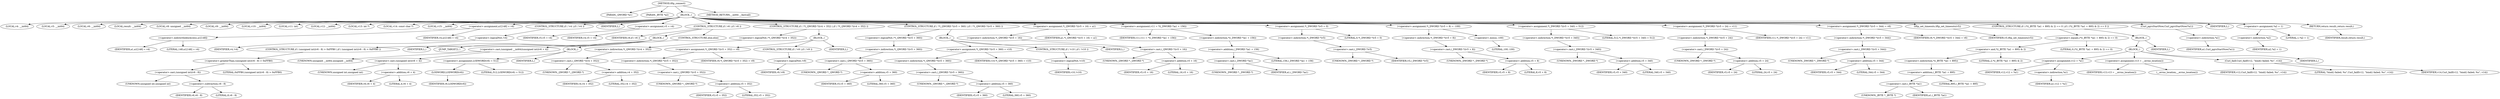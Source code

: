 digraph tftp_connect {  
"1000113" [label = "(METHOD,tftp_connect)" ]
"1000114" [label = "(PARAM,_QWORD *a1)" ]
"1000115" [label = "(PARAM,_BYTE *a2)" ]
"1000116" [label = "(BLOCK,,)" ]
"1000117" [label = "(LOCAL,v4: __int64)" ]
"1000118" [label = "(LOCAL,v5: __int64)" ]
"1000119" [label = "(LOCAL,v6: __int64)" ]
"1000120" [label = "(LOCAL,result: __int64)" ]
"1000121" [label = "(LOCAL,v8: unsigned __int64)" ]
"1000122" [label = "(LOCAL,v9: __int64)" ]
"1000123" [label = "(LOCAL,v10: __int64)" ]
"1000124" [label = "(LOCAL,v11: int)" ]
"1000125" [label = "(LOCAL,v12: __int64)" ]
"1000126" [label = "(LOCAL,v13: int *)" ]
"1000127" [label = "(LOCAL,v14: const char *)" ]
"1000128" [label = "(LOCAL,v15: __int64)" ]
"1000129" [label = "(<operator>.assignment,a1[148] = v4)" ]
"1000130" [label = "(<operator>.indirectIndexAccess,a1[148])" ]
"1000131" [label = "(IDENTIFIER,a1,a1[148] = v4)" ]
"1000132" [label = "(LITERAL,148,a1[148] = v4)" ]
"1000133" [label = "(IDENTIFIER,v4,a1[148] = v4)" ]
"1000134" [label = "(CONTROL_STRUCTURE,if ( !v4 ),if ( !v4 ))" ]
"1000135" [label = "(<operator>.logicalNot,!v4)" ]
"1000136" [label = "(IDENTIFIER,v4,!v4)" ]
"1000137" [label = "(IDENTIFIER,L,)" ]
"1000138" [label = "(<operator>.assignment,v5 = v4)" ]
"1000139" [label = "(IDENTIFIER,v5,v5 = v4)" ]
"1000140" [label = "(IDENTIFIER,v4,v5 = v4)" ]
"1000141" [label = "(CONTROL_STRUCTURE,if ( v6 ),if ( v6 ))" ]
"1000142" [label = "(IDENTIFIER,v6,if ( v6 ))" ]
"1000143" [label = "(BLOCK,,)" ]
"1000144" [label = "(CONTROL_STRUCTURE,if ( (unsigned int)(v6 - 8) > 0xFFB0 ),if ( (unsigned int)(v6 - 8) > 0xFFB0 ))" ]
"1000145" [label = "(<operator>.greaterThan,(unsigned int)(v6 - 8) > 0xFFB0)" ]
"1000146" [label = "(<operator>.cast,(unsigned int)(v6 - 8))" ]
"1000147" [label = "(UNKNOWN,unsigned int,unsigned int)" ]
"1000148" [label = "(<operator>.subtraction,v6 - 8)" ]
"1000149" [label = "(IDENTIFIER,v6,v6 - 8)" ]
"1000150" [label = "(LITERAL,8,v6 - 8)" ]
"1000151" [label = "(LITERAL,0xFFB0,(unsigned int)(v6 - 8) > 0xFFB0)" ]
"1000152" [label = "(IDENTIFIER,L,)" ]
"1000153" [label = "(JUMP_TARGET,L )" ]
"1000154" [label = "(<operator>.cast,(unsigned __int64)(unsigned int)(v6 + 4))" ]
"1000155" [label = "(UNKNOWN,unsigned __int64,unsigned __int64)" ]
"1000156" [label = "(<operator>.cast,(unsigned int)(v6 + 4))" ]
"1000157" [label = "(UNKNOWN,unsigned int,unsigned int)" ]
"1000158" [label = "(<operator>.addition,v6 + 4)" ]
"1000159" [label = "(IDENTIFIER,v6,v6 + 4)" ]
"1000160" [label = "(LITERAL,4,v6 + 4)" ]
"1000161" [label = "(CONTROL_STRUCTURE,else,else)" ]
"1000162" [label = "(BLOCK,,)" ]
"1000163" [label = "(<operator>.assignment,LODWORD(v6) = 512)" ]
"1000164" [label = "(LODWORD,LODWORD(v6))" ]
"1000165" [label = "(IDENTIFIER,v6,LODWORD(v6))" ]
"1000166" [label = "(LITERAL,512,LODWORD(v6) = 512)" ]
"1000167" [label = "(IDENTIFIER,L,)" ]
"1000168" [label = "(CONTROL_STRUCTURE,if ( !*(_QWORD *)(v4 + 352) ),if ( !*(_QWORD *)(v4 + 352) ))" ]
"1000169" [label = "(<operator>.logicalNot,!*(_QWORD *)(v4 + 352))" ]
"1000170" [label = "(<operator>.indirection,*(_QWORD *)(v4 + 352))" ]
"1000171" [label = "(<operator>.cast,(_QWORD *)(v4 + 352))" ]
"1000172" [label = "(UNKNOWN,_QWORD *,_QWORD *)" ]
"1000173" [label = "(<operator>.addition,v4 + 352)" ]
"1000174" [label = "(IDENTIFIER,v4,v4 + 352)" ]
"1000175" [label = "(LITERAL,352,v4 + 352)" ]
"1000176" [label = "(BLOCK,,)" ]
"1000177" [label = "(<operator>.assignment,*(_QWORD *)(v5 + 352) = v9)" ]
"1000178" [label = "(<operator>.indirection,*(_QWORD *)(v5 + 352))" ]
"1000179" [label = "(<operator>.cast,(_QWORD *)(v5 + 352))" ]
"1000180" [label = "(UNKNOWN,_QWORD *,_QWORD *)" ]
"1000181" [label = "(<operator>.addition,v5 + 352)" ]
"1000182" [label = "(IDENTIFIER,v5,v5 + 352)" ]
"1000183" [label = "(LITERAL,352,v5 + 352)" ]
"1000184" [label = "(IDENTIFIER,v9,*(_QWORD *)(v5 + 352) = v9)" ]
"1000185" [label = "(CONTROL_STRUCTURE,if ( !v9 ),if ( !v9 ))" ]
"1000186" [label = "(<operator>.logicalNot,!v9)" ]
"1000187" [label = "(IDENTIFIER,v9,!v9)" ]
"1000188" [label = "(IDENTIFIER,L,)" ]
"1000189" [label = "(CONTROL_STRUCTURE,if ( !*(_QWORD *)(v5 + 360) ),if ( !*(_QWORD *)(v5 + 360) ))" ]
"1000190" [label = "(<operator>.logicalNot,!*(_QWORD *)(v5 + 360))" ]
"1000191" [label = "(<operator>.indirection,*(_QWORD *)(v5 + 360))" ]
"1000192" [label = "(<operator>.cast,(_QWORD *)(v5 + 360))" ]
"1000193" [label = "(UNKNOWN,_QWORD *,_QWORD *)" ]
"1000194" [label = "(<operator>.addition,v5 + 360)" ]
"1000195" [label = "(IDENTIFIER,v5,v5 + 360)" ]
"1000196" [label = "(LITERAL,360,v5 + 360)" ]
"1000197" [label = "(BLOCK,,)" ]
"1000198" [label = "(<operator>.assignment,*(_QWORD *)(v5 + 360) = v10)" ]
"1000199" [label = "(<operator>.indirection,*(_QWORD *)(v5 + 360))" ]
"1000200" [label = "(<operator>.cast,(_QWORD *)(v5 + 360))" ]
"1000201" [label = "(UNKNOWN,_QWORD *,_QWORD *)" ]
"1000202" [label = "(<operator>.addition,v5 + 360)" ]
"1000203" [label = "(IDENTIFIER,v5,v5 + 360)" ]
"1000204" [label = "(LITERAL,360,v5 + 360)" ]
"1000205" [label = "(IDENTIFIER,v10,*(_QWORD *)(v5 + 360) = v10)" ]
"1000206" [label = "(CONTROL_STRUCTURE,if ( !v10 ),if ( !v10 ))" ]
"1000207" [label = "(<operator>.logicalNot,!v10)" ]
"1000208" [label = "(IDENTIFIER,v10,!v10)" ]
"1000209" [label = "(IDENTIFIER,L,)" ]
"1000210" [label = "(<operator>.assignment,*(_QWORD *)(v5 + 16) = a1)" ]
"1000211" [label = "(<operator>.indirection,*(_QWORD *)(v5 + 16))" ]
"1000212" [label = "(<operator>.cast,(_QWORD *)(v5 + 16))" ]
"1000213" [label = "(UNKNOWN,_QWORD *,_QWORD *)" ]
"1000214" [label = "(<operator>.addition,v5 + 16)" ]
"1000215" [label = "(IDENTIFIER,v5,v5 + 16)" ]
"1000216" [label = "(LITERAL,16,v5 + 16)" ]
"1000217" [label = "(IDENTIFIER,a1,*(_QWORD *)(v5 + 16) = a1)" ]
"1000218" [label = "(<operator>.assignment,v11 = *((_DWORD *)a1 + 156))" ]
"1000219" [label = "(IDENTIFIER,v11,v11 = *((_DWORD *)a1 + 156))" ]
"1000220" [label = "(<operator>.indirection,*((_DWORD *)a1 + 156))" ]
"1000221" [label = "(<operator>.addition,(_DWORD *)a1 + 156)" ]
"1000222" [label = "(<operator>.cast,(_DWORD *)a1)" ]
"1000223" [label = "(UNKNOWN,_DWORD *,_DWORD *)" ]
"1000224" [label = "(IDENTIFIER,a1,(_DWORD *)a1)" ]
"1000225" [label = "(LITERAL,156,(_DWORD *)a1 + 156)" ]
"1000226" [label = "(<operator>.assignment,*(_DWORD *)v5 = 0)" ]
"1000227" [label = "(<operator>.indirection,*(_DWORD *)v5)" ]
"1000228" [label = "(<operator>.cast,(_DWORD *)v5)" ]
"1000229" [label = "(UNKNOWN,_DWORD *,_DWORD *)" ]
"1000230" [label = "(IDENTIFIER,v5,(_DWORD *)v5)" ]
"1000231" [label = "(LITERAL,0,*(_DWORD *)v5 = 0)" ]
"1000232" [label = "(<operator>.assignment,*(_DWORD *)(v5 + 8) = -100)" ]
"1000233" [label = "(<operator>.indirection,*(_DWORD *)(v5 + 8))" ]
"1000234" [label = "(<operator>.cast,(_DWORD *)(v5 + 8))" ]
"1000235" [label = "(UNKNOWN,_DWORD *,_DWORD *)" ]
"1000236" [label = "(<operator>.addition,v5 + 8)" ]
"1000237" [label = "(IDENTIFIER,v5,v5 + 8)" ]
"1000238" [label = "(LITERAL,8,v5 + 8)" ]
"1000239" [label = "(<operator>.minus,-100)" ]
"1000240" [label = "(LITERAL,100,-100)" ]
"1000241" [label = "(<operator>.assignment,*(_DWORD *)(v5 + 340) = 512)" ]
"1000242" [label = "(<operator>.indirection,*(_DWORD *)(v5 + 340))" ]
"1000243" [label = "(<operator>.cast,(_DWORD *)(v5 + 340))" ]
"1000244" [label = "(UNKNOWN,_DWORD *,_DWORD *)" ]
"1000245" [label = "(<operator>.addition,v5 + 340)" ]
"1000246" [label = "(IDENTIFIER,v5,v5 + 340)" ]
"1000247" [label = "(LITERAL,340,v5 + 340)" ]
"1000248" [label = "(LITERAL,512,*(_DWORD *)(v5 + 340) = 512)" ]
"1000249" [label = "(<operator>.assignment,*(_DWORD *)(v5 + 24) = v11)" ]
"1000250" [label = "(<operator>.indirection,*(_DWORD *)(v5 + 24))" ]
"1000251" [label = "(<operator>.cast,(_DWORD *)(v5 + 24))" ]
"1000252" [label = "(UNKNOWN,_DWORD *,_DWORD *)" ]
"1000253" [label = "(<operator>.addition,v5 + 24)" ]
"1000254" [label = "(IDENTIFIER,v5,v5 + 24)" ]
"1000255" [label = "(LITERAL,24,v5 + 24)" ]
"1000256" [label = "(IDENTIFIER,v11,*(_DWORD *)(v5 + 24) = v11)" ]
"1000257" [label = "(<operator>.assignment,*(_DWORD *)(v5 + 344) = v6)" ]
"1000258" [label = "(<operator>.indirection,*(_DWORD *)(v5 + 344))" ]
"1000259" [label = "(<operator>.cast,(_DWORD *)(v5 + 344))" ]
"1000260" [label = "(UNKNOWN,_DWORD *,_DWORD *)" ]
"1000261" [label = "(<operator>.addition,v5 + 344)" ]
"1000262" [label = "(IDENTIFIER,v5,v5 + 344)" ]
"1000263" [label = "(LITERAL,344,v5 + 344)" ]
"1000264" [label = "(IDENTIFIER,v6,*(_DWORD *)(v5 + 344) = v6)" ]
"1000265" [label = "(tftp_set_timeouts,tftp_set_timeouts(v5))" ]
"1000266" [label = "(IDENTIFIER,v5,tftp_set_timeouts(v5))" ]
"1000267" [label = "(CONTROL_STRUCTURE,if ( (*((_BYTE *)a1 + 895) & 2) == 0 ),if ( (*((_BYTE *)a1 + 895) & 2) == 0 ))" ]
"1000268" [label = "(<operator>.equals,(*((_BYTE *)a1 + 895) & 2) == 0)" ]
"1000269" [label = "(<operator>.and,*((_BYTE *)a1 + 895) & 2)" ]
"1000270" [label = "(<operator>.indirection,*((_BYTE *)a1 + 895))" ]
"1000271" [label = "(<operator>.addition,(_BYTE *)a1 + 895)" ]
"1000272" [label = "(<operator>.cast,(_BYTE *)a1)" ]
"1000273" [label = "(UNKNOWN,_BYTE *,_BYTE *)" ]
"1000274" [label = "(IDENTIFIER,a1,(_BYTE *)a1)" ]
"1000275" [label = "(LITERAL,895,(_BYTE *)a1 + 895)" ]
"1000276" [label = "(LITERAL,2,*((_BYTE *)a1 + 895) & 2)" ]
"1000277" [label = "(LITERAL,0,(*((_BYTE *)a1 + 895) & 2) == 0)" ]
"1000278" [label = "(BLOCK,,)" ]
"1000279" [label = "(BLOCK,,)" ]
"1000280" [label = "(<operator>.assignment,v12 = *a1)" ]
"1000281" [label = "(IDENTIFIER,v12,v12 = *a1)" ]
"1000282" [label = "(<operator>.indirection,*a1)" ]
"1000283" [label = "(IDENTIFIER,a1,v12 = *a1)" ]
"1000284" [label = "(<operator>.assignment,v13 = __errno_location())" ]
"1000285" [label = "(IDENTIFIER,v13,v13 = __errno_location())" ]
"1000286" [label = "(__errno_location,__errno_location())" ]
"1000287" [label = "(Curl_failf,Curl_failf(v12, \"bind() failed; %s\", v14))" ]
"1000288" [label = "(IDENTIFIER,v12,Curl_failf(v12, \"bind() failed; %s\", v14))" ]
"1000289" [label = "(LITERAL,\"bind() failed; %s\",Curl_failf(v12, \"bind() failed; %s\", v14))" ]
"1000290" [label = "(IDENTIFIER,v14,Curl_failf(v12, \"bind() failed; %s\", v14))" ]
"1000291" [label = "(IDENTIFIER,L,)" ]
"1000292" [label = "(IDENTIFIER,L,)" ]
"1000293" [label = "(Curl_pgrsStartNow,Curl_pgrsStartNow(*a1))" ]
"1000294" [label = "(<operator>.indirection,*a1)" ]
"1000295" [label = "(IDENTIFIER,a1,Curl_pgrsStartNow(*a1))" ]
"1000296" [label = "(IDENTIFIER,L,)" ]
"1000297" [label = "(<operator>.assignment,*a2 = 1)" ]
"1000298" [label = "(<operator>.indirection,*a2)" ]
"1000299" [label = "(IDENTIFIER,a2,*a2 = 1)" ]
"1000300" [label = "(LITERAL,1,*a2 = 1)" ]
"1000301" [label = "(RETURN,return result;,return result;)" ]
"1000302" [label = "(IDENTIFIER,result,return result;)" ]
"1000303" [label = "(METHOD_RETURN,__int64 __fastcall)" ]
  "1000113" -> "1000114" 
  "1000113" -> "1000115" 
  "1000113" -> "1000116" 
  "1000113" -> "1000303" 
  "1000116" -> "1000117" 
  "1000116" -> "1000118" 
  "1000116" -> "1000119" 
  "1000116" -> "1000120" 
  "1000116" -> "1000121" 
  "1000116" -> "1000122" 
  "1000116" -> "1000123" 
  "1000116" -> "1000124" 
  "1000116" -> "1000125" 
  "1000116" -> "1000126" 
  "1000116" -> "1000127" 
  "1000116" -> "1000128" 
  "1000116" -> "1000129" 
  "1000116" -> "1000134" 
  "1000116" -> "1000137" 
  "1000116" -> "1000138" 
  "1000116" -> "1000141" 
  "1000116" -> "1000168" 
  "1000116" -> "1000189" 
  "1000116" -> "1000210" 
  "1000116" -> "1000218" 
  "1000116" -> "1000226" 
  "1000116" -> "1000232" 
  "1000116" -> "1000241" 
  "1000116" -> "1000249" 
  "1000116" -> "1000257" 
  "1000116" -> "1000265" 
  "1000116" -> "1000267" 
  "1000116" -> "1000293" 
  "1000116" -> "1000296" 
  "1000116" -> "1000297" 
  "1000116" -> "1000301" 
  "1000129" -> "1000130" 
  "1000129" -> "1000133" 
  "1000130" -> "1000131" 
  "1000130" -> "1000132" 
  "1000134" -> "1000135" 
  "1000135" -> "1000136" 
  "1000138" -> "1000139" 
  "1000138" -> "1000140" 
  "1000141" -> "1000142" 
  "1000141" -> "1000143" 
  "1000141" -> "1000161" 
  "1000143" -> "1000144" 
  "1000143" -> "1000152" 
  "1000143" -> "1000153" 
  "1000143" -> "1000154" 
  "1000144" -> "1000145" 
  "1000145" -> "1000146" 
  "1000145" -> "1000151" 
  "1000146" -> "1000147" 
  "1000146" -> "1000148" 
  "1000148" -> "1000149" 
  "1000148" -> "1000150" 
  "1000154" -> "1000155" 
  "1000154" -> "1000156" 
  "1000156" -> "1000157" 
  "1000156" -> "1000158" 
  "1000158" -> "1000159" 
  "1000158" -> "1000160" 
  "1000161" -> "1000162" 
  "1000162" -> "1000163" 
  "1000162" -> "1000167" 
  "1000163" -> "1000164" 
  "1000163" -> "1000166" 
  "1000164" -> "1000165" 
  "1000168" -> "1000169" 
  "1000168" -> "1000176" 
  "1000169" -> "1000170" 
  "1000170" -> "1000171" 
  "1000171" -> "1000172" 
  "1000171" -> "1000173" 
  "1000173" -> "1000174" 
  "1000173" -> "1000175" 
  "1000176" -> "1000177" 
  "1000176" -> "1000185" 
  "1000176" -> "1000188" 
  "1000177" -> "1000178" 
  "1000177" -> "1000184" 
  "1000178" -> "1000179" 
  "1000179" -> "1000180" 
  "1000179" -> "1000181" 
  "1000181" -> "1000182" 
  "1000181" -> "1000183" 
  "1000185" -> "1000186" 
  "1000186" -> "1000187" 
  "1000189" -> "1000190" 
  "1000189" -> "1000197" 
  "1000190" -> "1000191" 
  "1000191" -> "1000192" 
  "1000192" -> "1000193" 
  "1000192" -> "1000194" 
  "1000194" -> "1000195" 
  "1000194" -> "1000196" 
  "1000197" -> "1000198" 
  "1000197" -> "1000206" 
  "1000197" -> "1000209" 
  "1000198" -> "1000199" 
  "1000198" -> "1000205" 
  "1000199" -> "1000200" 
  "1000200" -> "1000201" 
  "1000200" -> "1000202" 
  "1000202" -> "1000203" 
  "1000202" -> "1000204" 
  "1000206" -> "1000207" 
  "1000207" -> "1000208" 
  "1000210" -> "1000211" 
  "1000210" -> "1000217" 
  "1000211" -> "1000212" 
  "1000212" -> "1000213" 
  "1000212" -> "1000214" 
  "1000214" -> "1000215" 
  "1000214" -> "1000216" 
  "1000218" -> "1000219" 
  "1000218" -> "1000220" 
  "1000220" -> "1000221" 
  "1000221" -> "1000222" 
  "1000221" -> "1000225" 
  "1000222" -> "1000223" 
  "1000222" -> "1000224" 
  "1000226" -> "1000227" 
  "1000226" -> "1000231" 
  "1000227" -> "1000228" 
  "1000228" -> "1000229" 
  "1000228" -> "1000230" 
  "1000232" -> "1000233" 
  "1000232" -> "1000239" 
  "1000233" -> "1000234" 
  "1000234" -> "1000235" 
  "1000234" -> "1000236" 
  "1000236" -> "1000237" 
  "1000236" -> "1000238" 
  "1000239" -> "1000240" 
  "1000241" -> "1000242" 
  "1000241" -> "1000248" 
  "1000242" -> "1000243" 
  "1000243" -> "1000244" 
  "1000243" -> "1000245" 
  "1000245" -> "1000246" 
  "1000245" -> "1000247" 
  "1000249" -> "1000250" 
  "1000249" -> "1000256" 
  "1000250" -> "1000251" 
  "1000251" -> "1000252" 
  "1000251" -> "1000253" 
  "1000253" -> "1000254" 
  "1000253" -> "1000255" 
  "1000257" -> "1000258" 
  "1000257" -> "1000264" 
  "1000258" -> "1000259" 
  "1000259" -> "1000260" 
  "1000259" -> "1000261" 
  "1000261" -> "1000262" 
  "1000261" -> "1000263" 
  "1000265" -> "1000266" 
  "1000267" -> "1000268" 
  "1000267" -> "1000278" 
  "1000268" -> "1000269" 
  "1000268" -> "1000277" 
  "1000269" -> "1000270" 
  "1000269" -> "1000276" 
  "1000270" -> "1000271" 
  "1000271" -> "1000272" 
  "1000271" -> "1000275" 
  "1000272" -> "1000273" 
  "1000272" -> "1000274" 
  "1000278" -> "1000279" 
  "1000278" -> "1000292" 
  "1000279" -> "1000280" 
  "1000279" -> "1000284" 
  "1000279" -> "1000287" 
  "1000279" -> "1000291" 
  "1000280" -> "1000281" 
  "1000280" -> "1000282" 
  "1000282" -> "1000283" 
  "1000284" -> "1000285" 
  "1000284" -> "1000286" 
  "1000287" -> "1000288" 
  "1000287" -> "1000289" 
  "1000287" -> "1000290" 
  "1000293" -> "1000294" 
  "1000294" -> "1000295" 
  "1000297" -> "1000298" 
  "1000297" -> "1000300" 
  "1000298" -> "1000299" 
  "1000301" -> "1000302" 
}
